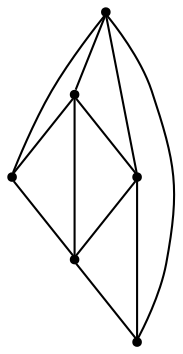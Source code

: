 graph {
  node [shape=point,comment="{\"directed\":false,\"doi\":\"10.1007/978-3-031-22203-0_11\",\"figure\":\"7 (4)\"}"]

  v0 [pos="1049.9297939068474,505.84958298328837"]
  v1 [pos="1149.0121853606197,409.50617162010406"]
  v2 [pos="1092.2563113501474,288.95087671685485"]
  v3 [pos="977.3390367386164,288.95087671685485"]
  v4 [pos="1049.1932015733391,365.4747842487007"]
  v5 [pos="969.0877400697187,402.66363302932524"]

  v0 -- v2 [id="-1",pos="1049.9297939068474,505.84958298328837 1103.7508398810996,507.2954863954982 1172.6993796604302,484.3087617810074 1201.3497771383975,433.7513432888609 1230.0001746163648,383.18972801258127 1218.3524297929691,305.0574029617364 1092.2563113501474,288.95087671685485"]
  v1 -- v4 [id="-2",pos="1149.0121853606197,409.50617162010406 1149.7164906750415,404.27654961288556 1149.7164906750415,399.0503731066407 1149.7164906750415,394.29572237527145 1149.7164906750415,384.7151318696755 1149.7164906750415,377.0598478789446 1143.9697510140113,371.3131786480041 1138.227208188549,365.5665094170636 1126.7337288664883,361.7325881424082 1113.3231859276714,359.8198083923039 1099.9210366599905,357.9028636518858 1084.5936844580876,357.9028636518858 1071.1915351904067,359.8198083923039 1062.9950550804904,360.9888986810797 1055.5162431152814,362.8756601961238 1049.1932015733391,365.4747842487007"]
  v1 -- v0 [id="-3",pos="1149.0121853606197,409.50617162010406 1148.299866083725,414.80930216199283 1146.8632516868547,420.11597209348986 1143.9697510140113,424.9377150835835 1138.227208188549,434.51414059886554 1126.7337288664883,442.1777545702242 1117.1571859843486,449.8372353450881 1107.580643102209,457.4966843261328 1099.9210366599905,465.16029829749147 1094.17429699896,474.7367238127735 1088.4275573379298,484.3131175342364 1084.5936844580876,495.8023227996227 1073.1042747947597,501.5489920305632 1067.1641933685298,504.51900455973816 1059.1793149778173,505.95404967253126 1049.9297939068474,505.84958298328837"]
  v2 -- v3 [id="-4",pos="1092.2563113501474,288.95087671685485 1061.610795472699,281.29142773581015 1023.3046875325582,281.29142773581015 977.3390367386164,288.95087671685485"]
  v2 -- v1 [id="-5",pos="1092.2563113501474,288.95087671685485 1195.6863383045516,323.4267906998224 1191.0147516099573,342.37539823591044 1149.0121853606197,409.50617162010406"]
  v4 -- v5 [id="-6",pos="1049.1932015733391,365.4747842487007 1045.165600175868,367.1337064074944 1041.607634849489,369.07887156452625 1038.6279700757282,371.3131786480041 1030.9684272219272,377.0598478789446 1027.1344907536675,384.7151318696755 1019.4749478998666,390.4618328944352 1011.8154050460656,396.2085021253757 1000.3260589711554,400.04239160621194 992.6623192817864,400.04239160621194 985.0027764279854,400.04239160621194 981.1688399597257,396.2085021253757 976.3847653542239,397.1669903924943 973.8987567055799,397.6641728346998 971.1559695450203,399.44978346070206 969.0877400697187,402.66363302932524"]
  v0 -- v5 [id="-7",pos="1049.9297939068474,505.84958298328837 1041.303418461447,505.7607097420314 1031.5703222062693,504.3256646292383 1021.3877510926372,501.5489920305632 1000.3260589711554,495.8023227996227 977.3390367386164,484.3131175342364 965.8455574165557,415.3613213621206 965.8455574165557,409.8319393041264 967.176608563339,405.63263475528504 969.0877400697187,402.66363302932524"]
  v3 -- v5 [id="-8",pos="977.3390367386164,288.95087671685485 954.3520145060774,311.9334204441222 965.8455574165557,334.9159641713895 969.0877400697187,402.66363302932524"]
  v3 -- v0 [id="-9",pos="977.3390367386164,288.95087671685485 919.8799066226138,311.9334204441222 896.897081225643,363.6451771295973 899.768352638374,409.614461368265 902.6396240511052,455.57954882279955 931.3733859446745,495.8021320367076 1049.9297939068474,505.84958298328837"]
  v3 -- v4 [id="-10",pos="977.3390367386164,288.95087671685485 1049.1932015733391,365.4747842487007 1049.1932015733391,365.4747842487007 1049.1932015733391,365.4747842487007"]
  v2 -- v4 [id="-11",pos="1092.2563113501474,288.95087671685485 1049.1932015733391,365.4747842487007 1049.1932015733391,365.4747842487007 1049.1932015733391,365.4747842487007"]
}